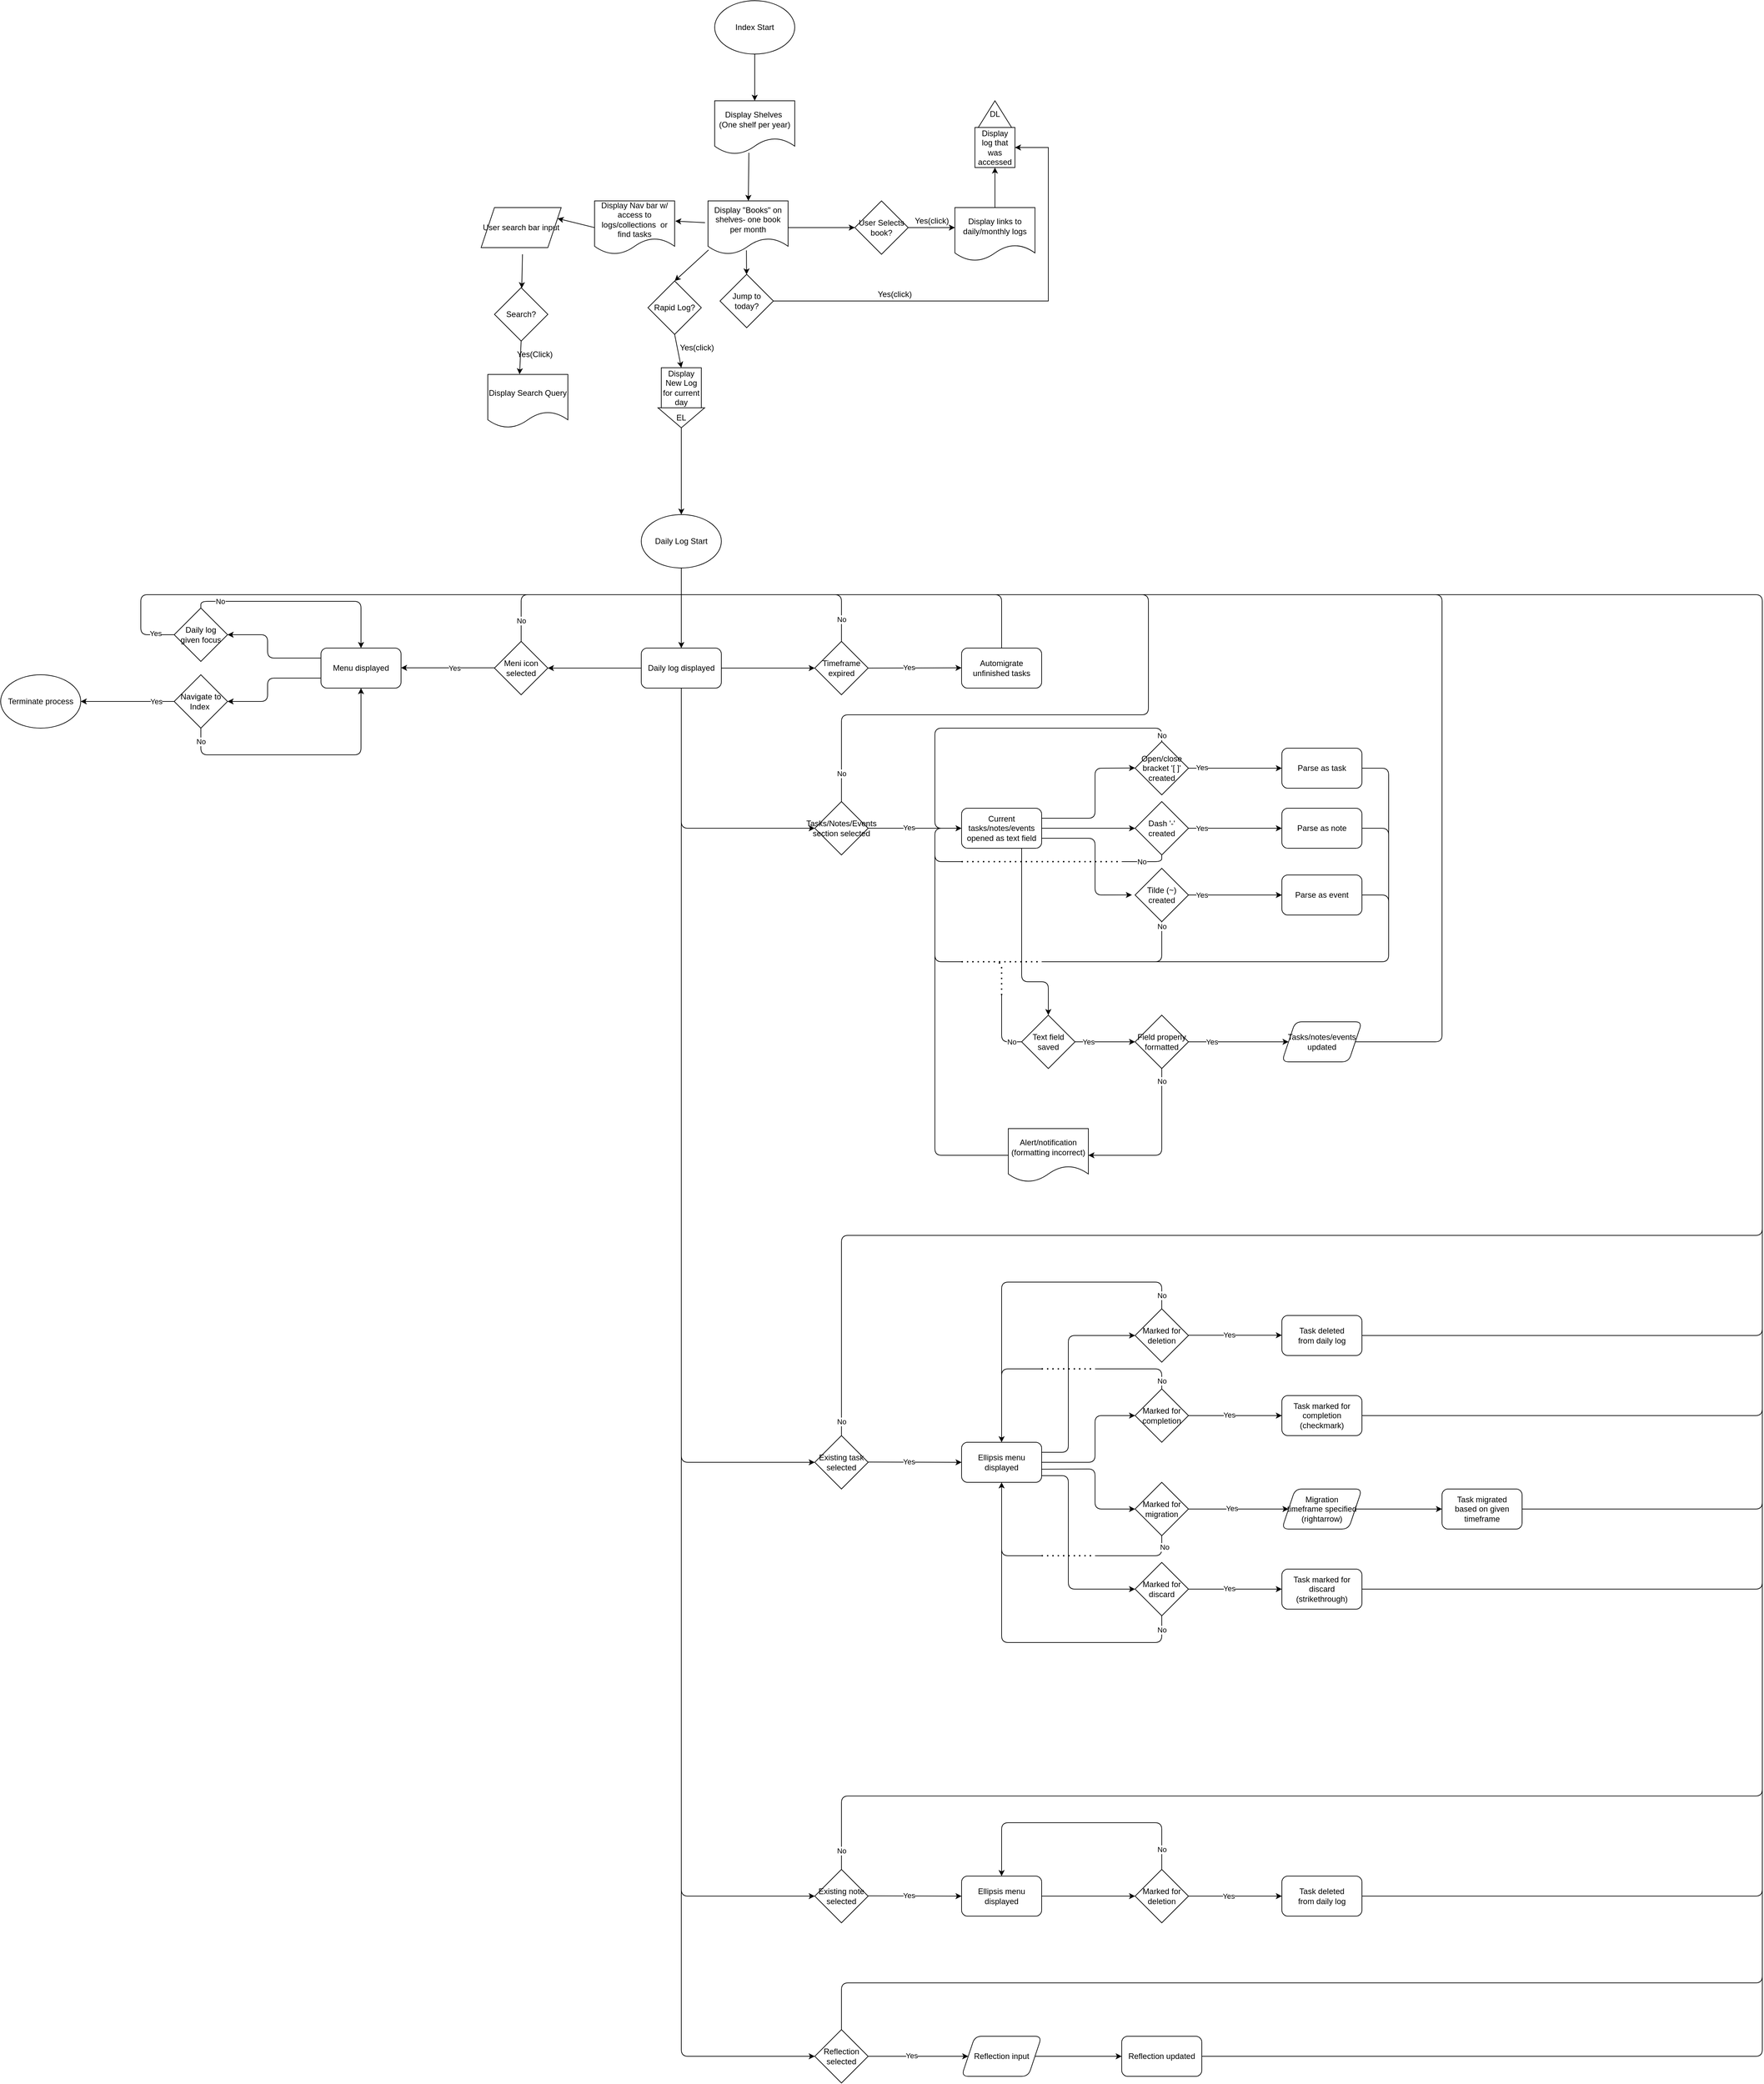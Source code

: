 <mxfile>
    <diagram id="u_htR7RuGnKRMirglS4_" name="Page-1">
        <mxGraphModel dx="7873" dy="5267" grid="1" gridSize="10" guides="1" tooltips="1" connect="0" arrows="1" fold="1" page="1" pageScale="1" pageWidth="850" pageHeight="1100" math="0" shadow="0">
            <root>
                <mxCell id="0"/>
                <mxCell id="1" parent="0"/>
                <mxCell id="2" value="Index Start" style="ellipse;whiteSpace=wrap;html=1;" vertex="1" parent="1">
                    <mxGeometry x="1150" y="170" width="120" height="80" as="geometry"/>
                </mxCell>
                <mxCell id="3" value="" style="endArrow=classic;html=1;exitX=0.5;exitY=1;exitDx=0;exitDy=0;" edge="1" parent="1" source="2" target="4">
                    <mxGeometry width="50" height="50" relative="1" as="geometry">
                        <mxPoint x="1170" y="460" as="sourcePoint"/>
                        <mxPoint x="1220" y="410" as="targetPoint"/>
                    </mxGeometry>
                </mxCell>
                <mxCell id="4" value="Display Shelves&amp;nbsp;&lt;br&gt;(One shelf per year)" style="shape=document;whiteSpace=wrap;html=1;boundedLbl=1;" vertex="1" parent="1">
                    <mxGeometry x="1150" y="320" width="120" height="80" as="geometry"/>
                </mxCell>
                <mxCell id="5" value="" style="endArrow=classic;html=1;exitX=0.427;exitY=0.973;exitDx=0;exitDy=0;exitPerimeter=0;" edge="1" parent="1" source="4" target="6">
                    <mxGeometry width="50" height="50" relative="1" as="geometry">
                        <mxPoint x="1170" y="450" as="sourcePoint"/>
                        <mxPoint x="1220" y="400" as="targetPoint"/>
                    </mxGeometry>
                </mxCell>
                <mxCell id="6" value="Display &quot;Books&quot; on shelves- one book per month" style="shape=document;whiteSpace=wrap;html=1;boundedLbl=1;" vertex="1" parent="1">
                    <mxGeometry x="1140" y="470" width="120" height="80" as="geometry"/>
                </mxCell>
                <mxCell id="7" value="User Selects book?" style="rhombus;whiteSpace=wrap;html=1;" vertex="1" parent="1">
                    <mxGeometry x="1360" y="470" width="80" height="80" as="geometry"/>
                </mxCell>
                <mxCell id="8" value="" style="endArrow=classic;html=1;exitX=1;exitY=0.5;exitDx=0;exitDy=0;entryX=0;entryY=0.5;entryDx=0;entryDy=0;" edge="1" parent="1" source="6" target="7">
                    <mxGeometry width="50" height="50" relative="1" as="geometry">
                        <mxPoint x="1170" y="440" as="sourcePoint"/>
                        <mxPoint x="1220" y="390" as="targetPoint"/>
                    </mxGeometry>
                </mxCell>
                <mxCell id="9" value="" style="endArrow=classic;html=1;exitX=1;exitY=0.5;exitDx=0;exitDy=0;" edge="1" parent="1" source="7">
                    <mxGeometry width="50" height="50" relative="1" as="geometry">
                        <mxPoint x="1170" y="430" as="sourcePoint"/>
                        <mxPoint x="1510.0" y="510" as="targetPoint"/>
                    </mxGeometry>
                </mxCell>
                <mxCell id="10" value="Yes(click)" style="text;html=1;align=center;verticalAlign=middle;resizable=0;points=[];autosize=1;" vertex="1" parent="1">
                    <mxGeometry x="1440" y="490" width="70" height="20" as="geometry"/>
                </mxCell>
                <mxCell id="11" value="Display links to daily/monthly logs" style="shape=document;whiteSpace=wrap;html=1;boundedLbl=1;" vertex="1" parent="1">
                    <mxGeometry x="1510" y="480" width="120" height="80" as="geometry"/>
                </mxCell>
                <mxCell id="12" value="" style="endArrow=classic;html=1;exitX=0.5;exitY=0;exitDx=0;exitDy=0;" edge="1" parent="1" source="11" target="13">
                    <mxGeometry width="50" height="50" relative="1" as="geometry">
                        <mxPoint x="1390" y="450" as="sourcePoint"/>
                        <mxPoint x="1570" y="380" as="targetPoint"/>
                    </mxGeometry>
                </mxCell>
                <mxCell id="13" value="Display log that was accessed" style="whiteSpace=wrap;html=1;aspect=fixed;" vertex="1" parent="1">
                    <mxGeometry x="1540" y="360" width="60" height="60" as="geometry"/>
                </mxCell>
                <mxCell id="14" value="DL" style="triangle;whiteSpace=wrap;html=1;direction=north;" vertex="1" parent="1">
                    <mxGeometry x="1545" y="320" width="50" height="40" as="geometry"/>
                </mxCell>
                <mxCell id="15" value="Display Nav bar w/ access to logs/collections&amp;nbsp; or find tasks" style="shape=document;whiteSpace=wrap;html=1;boundedLbl=1;" vertex="1" parent="1">
                    <mxGeometry x="970" y="470" width="120" height="80" as="geometry"/>
                </mxCell>
                <mxCell id="16" value="" style="endArrow=classic;html=1;entryX=1.007;entryY=0.378;entryDx=0;entryDy=0;entryPerimeter=0;exitX=-0.037;exitY=0.408;exitDx=0;exitDy=0;exitPerimeter=0;" edge="1" parent="1" source="6" target="15">
                    <mxGeometry width="50" height="50" relative="1" as="geometry">
                        <mxPoint x="1110" y="530" as="sourcePoint"/>
                        <mxPoint x="1160" y="480" as="targetPoint"/>
                    </mxGeometry>
                </mxCell>
                <mxCell id="17" value="Search?" style="rhombus;whiteSpace=wrap;html=1;" vertex="1" parent="1">
                    <mxGeometry x="820" y="600" width="80" height="80" as="geometry"/>
                </mxCell>
                <mxCell id="18" value="" style="endArrow=classic;html=1;entryX=1;entryY=0.25;entryDx=0;entryDy=0;exitX=0;exitY=0.5;exitDx=0;exitDy=0;" edge="1" parent="1" source="15" target="19">
                    <mxGeometry width="50" height="50" relative="1" as="geometry">
                        <mxPoint x="920" y="530" as="sourcePoint"/>
                        <mxPoint x="970" y="480" as="targetPoint"/>
                    </mxGeometry>
                </mxCell>
                <mxCell id="19" value="User search bar input" style="shape=parallelogram;perimeter=parallelogramPerimeter;whiteSpace=wrap;html=1;fixedSize=1;" vertex="1" parent="1">
                    <mxGeometry x="800" y="480" width="120" height="60" as="geometry"/>
                </mxCell>
                <mxCell id="20" value="" style="endArrow=classic;html=1;" edge="1" parent="1" target="17">
                    <mxGeometry width="50" height="50" relative="1" as="geometry">
                        <mxPoint x="862" y="550.0" as="sourcePoint"/>
                        <mxPoint x="890" y="430" as="targetPoint"/>
                    </mxGeometry>
                </mxCell>
                <mxCell id="21" value="Display Search Query" style="shape=document;whiteSpace=wrap;html=1;boundedLbl=1;" vertex="1" parent="1">
                    <mxGeometry x="810" y="730" width="120" height="80" as="geometry"/>
                </mxCell>
                <mxCell id="22" value="" style="endArrow=classic;html=1;exitX=0.5;exitY=1;exitDx=0;exitDy=0;entryX=0.397;entryY=-0.003;entryDx=0;entryDy=0;entryPerimeter=0;" edge="1" parent="1" source="17" target="21">
                    <mxGeometry width="50" height="50" relative="1" as="geometry">
                        <mxPoint x="1110" y="610" as="sourcePoint"/>
                        <mxPoint x="1160" y="560" as="targetPoint"/>
                    </mxGeometry>
                </mxCell>
                <mxCell id="23" value="Yes(Click)" style="text;html=1;align=center;verticalAlign=middle;resizable=0;points=[];autosize=1;" vertex="1" parent="1">
                    <mxGeometry x="845" y="690" width="70" height="20" as="geometry"/>
                </mxCell>
                <mxCell id="24" value="" style="endArrow=classic;html=1;exitX=0.48;exitY=0.927;exitDx=0;exitDy=0;exitPerimeter=0;" edge="1" parent="1" source="6" target="26">
                    <mxGeometry width="50" height="50" relative="1" as="geometry">
                        <mxPoint x="1110" y="610" as="sourcePoint"/>
                        <mxPoint x="1198" y="620" as="targetPoint"/>
                    </mxGeometry>
                </mxCell>
                <mxCell id="25" style="edgeStyle=orthogonalEdgeStyle;rounded=0;orthogonalLoop=1;jettySize=auto;html=1;exitX=1;exitY=0.5;exitDx=0;exitDy=0;entryX=1;entryY=0.5;entryDx=0;entryDy=0;" edge="1" parent="1" source="26" target="13">
                    <mxGeometry relative="1" as="geometry">
                        <mxPoint x="1660" y="410" as="targetPoint"/>
                        <Array as="points">
                            <mxPoint x="1650" y="620"/>
                            <mxPoint x="1650" y="390"/>
                        </Array>
                    </mxGeometry>
                </mxCell>
                <mxCell id="26" value="Jump to today?" style="rhombus;whiteSpace=wrap;html=1;" vertex="1" parent="1">
                    <mxGeometry x="1158" y="580" width="80" height="80" as="geometry"/>
                </mxCell>
                <mxCell id="27" value="Yes(click)" style="text;html=1;strokeColor=none;fillColor=none;align=center;verticalAlign=middle;whiteSpace=wrap;rounded=0;" vertex="1" parent="1">
                    <mxGeometry x="1400" y="600" width="40" height="20" as="geometry"/>
                </mxCell>
                <mxCell id="28" value="" style="endArrow=classic;html=1;exitX=0.007;exitY=0.919;exitDx=0;exitDy=0;exitPerimeter=0;entryX=0.5;entryY=0;entryDx=0;entryDy=0;" edge="1" parent="1" source="6" target="29">
                    <mxGeometry width="50" height="50" relative="1" as="geometry">
                        <mxPoint x="1360" y="620" as="sourcePoint"/>
                        <mxPoint x="1090" y="630" as="targetPoint"/>
                    </mxGeometry>
                </mxCell>
                <mxCell id="29" value="Rapid Log?" style="rhombus;whiteSpace=wrap;html=1;" vertex="1" parent="1">
                    <mxGeometry x="1050" y="590" width="80" height="80" as="geometry"/>
                </mxCell>
                <mxCell id="30" value="Display New Log for current day" style="whiteSpace=wrap;html=1;aspect=fixed;" vertex="1" parent="1">
                    <mxGeometry x="1070" y="720" width="60" height="60" as="geometry"/>
                </mxCell>
                <mxCell id="31" value="EL" style="triangle;whiteSpace=wrap;html=1;direction=south;" vertex="1" parent="1">
                    <mxGeometry x="1065" y="780" width="70" height="30" as="geometry"/>
                </mxCell>
                <mxCell id="32" value="" style="endArrow=classic;html=1;exitX=0.5;exitY=1;exitDx=0;exitDy=0;entryX=0.5;entryY=0;entryDx=0;entryDy=0;" edge="1" parent="1" source="29" target="30">
                    <mxGeometry width="50" height="50" relative="1" as="geometry">
                        <mxPoint x="1360" y="600" as="sourcePoint"/>
                        <mxPoint x="1410" y="550" as="targetPoint"/>
                    </mxGeometry>
                </mxCell>
                <mxCell id="33" value="Yes(click)" style="text;html=1;align=center;verticalAlign=middle;resizable=0;points=[];autosize=1;" vertex="1" parent="1">
                    <mxGeometry x="1088" y="680" width="70" height="20" as="geometry"/>
                </mxCell>
                <mxCell id="185" value="Daily Log Start" style="ellipse;whiteSpace=wrap;html=1;" vertex="1" parent="1">
                    <mxGeometry x="1040" y="940" width="120" height="80" as="geometry"/>
                </mxCell>
                <mxCell id="186" value="Daily log displayed" style="rounded=1;whiteSpace=wrap;html=1;" vertex="1" parent="1">
                    <mxGeometry x="1040" y="1140" width="120" height="60" as="geometry"/>
                </mxCell>
                <mxCell id="187" value="Automigrate unfinished tasks" style="rounded=1;whiteSpace=wrap;html=1;" vertex="1" parent="1">
                    <mxGeometry x="1520" y="1140" width="120" height="60" as="geometry"/>
                </mxCell>
                <mxCell id="188" value="" style="endArrow=classic;html=1;entryX=0;entryY=0.5;entryDx=0;entryDy=0;" edge="1" parent="1" target="194">
                    <mxGeometry width="50" height="50" relative="1" as="geometry">
                        <mxPoint x="1160" y="1170" as="sourcePoint"/>
                        <mxPoint x="1290.0" y="1170.0" as="targetPoint"/>
                    </mxGeometry>
                </mxCell>
                <mxCell id="189" value="" style="endArrow=classic;html=1;exitX=1;exitY=0.5;exitDx=0;exitDy=0;" edge="1" parent="1" source="194">
                    <mxGeometry width="50" height="50" relative="1" as="geometry">
                        <mxPoint x="1390" y="1169.66" as="sourcePoint"/>
                        <mxPoint x="1520" y="1169.66" as="targetPoint"/>
                    </mxGeometry>
                </mxCell>
                <mxCell id="190" value="Yes" style="edgeLabel;html=1;align=center;verticalAlign=middle;resizable=0;points=[];" vertex="1" connectable="0" parent="189">
                    <mxGeometry x="-0.138" y="1" relative="1" as="geometry">
                        <mxPoint as="offset"/>
                    </mxGeometry>
                </mxCell>
                <mxCell id="191" value="" style="endArrow=classic;html=1;exitX=0.5;exitY=1;exitDx=0;exitDy=0;entryX=0.5;entryY=0;entryDx=0;entryDy=0;" edge="1" parent="1" source="185" target="186">
                    <mxGeometry width="50" height="50" relative="1" as="geometry">
                        <mxPoint x="1070" y="1060" as="sourcePoint"/>
                        <mxPoint x="1200.0" y="1060.0" as="targetPoint"/>
                    </mxGeometry>
                </mxCell>
                <mxCell id="192" value="Current tasks/notes/events&lt;br&gt;opened as text field" style="rounded=1;whiteSpace=wrap;html=1;" vertex="1" parent="1">
                    <mxGeometry x="1520" y="1380" width="120" height="60" as="geometry"/>
                </mxCell>
                <mxCell id="193" value="Tasks/notes/events&lt;br&gt;updated" style="shape=parallelogram;perimeter=parallelogramPerimeter;whiteSpace=wrap;html=1;fixedSize=1;rounded=1;" vertex="1" parent="1">
                    <mxGeometry x="2000" y="1700" width="120" height="60" as="geometry"/>
                </mxCell>
                <mxCell id="194" value="Timeframe expired" style="rhombus;whiteSpace=wrap;html=1;rounded=0;" vertex="1" parent="1">
                    <mxGeometry x="1300" y="1130" width="80" height="80" as="geometry"/>
                </mxCell>
                <mxCell id="195" value="Tasks/Notes/Events&lt;br&gt;section selected" style="rhombus;whiteSpace=wrap;html=1;rounded=0;" vertex="1" parent="1">
                    <mxGeometry x="1300" y="1370" width="80" height="80" as="geometry"/>
                </mxCell>
                <mxCell id="196" value="" style="endArrow=classic;html=1;entryX=0;entryY=0.5;entryDx=0;entryDy=0;" edge="1" parent="1" target="195">
                    <mxGeometry width="50" height="50" relative="1" as="geometry">
                        <mxPoint x="1100" y="1200" as="sourcePoint"/>
                        <mxPoint x="1240.0" y="1280.0" as="targetPoint"/>
                        <Array as="points">
                            <mxPoint x="1100" y="1410"/>
                        </Array>
                    </mxGeometry>
                </mxCell>
                <mxCell id="197" value="" style="endArrow=classic;html=1;entryX=0;entryY=0.5;entryDx=0;entryDy=0;exitX=1;exitY=0.5;exitDx=0;exitDy=0;" edge="1" parent="1" source="195" target="192">
                    <mxGeometry width="50" height="50" relative="1" as="geometry">
                        <mxPoint x="1470" y="1300" as="sourcePoint"/>
                        <mxPoint x="1490" y="1360" as="targetPoint"/>
                    </mxGeometry>
                </mxCell>
                <mxCell id="198" value="Yes" style="edgeLabel;html=1;align=center;verticalAlign=middle;resizable=0;points=[];" vertex="1" connectable="0" parent="197">
                    <mxGeometry x="-0.138" y="1" relative="1" as="geometry">
                        <mxPoint as="offset"/>
                    </mxGeometry>
                </mxCell>
                <mxCell id="199" value="" style="endArrow=none;html=1;" edge="1" parent="1">
                    <mxGeometry width="50" height="50" relative="1" as="geometry">
                        <mxPoint x="1340" y="1370" as="sourcePoint"/>
                        <mxPoint x="1320" y="1060" as="targetPoint"/>
                        <Array as="points">
                            <mxPoint x="1340" y="1240"/>
                            <mxPoint x="1800" y="1240"/>
                            <mxPoint x="1800" y="1060"/>
                        </Array>
                    </mxGeometry>
                </mxCell>
                <mxCell id="200" value="No" style="edgeLabel;html=1;align=center;verticalAlign=middle;resizable=0;points=[];" vertex="1" connectable="0" parent="199">
                    <mxGeometry x="-0.932" y="1" relative="1" as="geometry">
                        <mxPoint x="1" as="offset"/>
                    </mxGeometry>
                </mxCell>
                <mxCell id="201" value="Meni icon selected" style="rhombus;whiteSpace=wrap;html=1;rounded=0;" vertex="1" parent="1">
                    <mxGeometry x="820" y="1130" width="80" height="80" as="geometry"/>
                </mxCell>
                <mxCell id="202" value="" style="endArrow=classic;html=1;entryX=1;entryY=0.5;entryDx=0;entryDy=0;exitX=0;exitY=0.5;exitDx=0;exitDy=0;" edge="1" parent="1" source="186" target="201">
                    <mxGeometry width="50" height="50" relative="1" as="geometry">
                        <mxPoint x="890" y="1230" as="sourcePoint"/>
                        <mxPoint x="1030.0" y="1230" as="targetPoint"/>
                    </mxGeometry>
                </mxCell>
                <mxCell id="203" value="" style="endArrow=none;html=1;entryX=0.5;entryY=0;entryDx=0;entryDy=0;" edge="1" parent="1" target="194">
                    <mxGeometry width="50" height="50" relative="1" as="geometry">
                        <mxPoint x="1100" y="1060" as="sourcePoint"/>
                        <mxPoint x="1240" y="1030" as="targetPoint"/>
                        <Array as="points">
                            <mxPoint x="1340" y="1060"/>
                        </Array>
                    </mxGeometry>
                </mxCell>
                <mxCell id="204" value="No" style="edgeLabel;html=1;align=center;verticalAlign=middle;resizable=0;points=[];" vertex="1" connectable="0" parent="203">
                    <mxGeometry x="0.788" y="2" relative="1" as="geometry">
                        <mxPoint x="-2" as="offset"/>
                    </mxGeometry>
                </mxCell>
                <mxCell id="205" value="" style="endArrow=none;html=1;exitX=0.5;exitY=0;exitDx=0;exitDy=0;" edge="1" parent="1" source="201">
                    <mxGeometry width="50" height="50" relative="1" as="geometry">
                        <mxPoint x="870" y="1110" as="sourcePoint"/>
                        <mxPoint x="1100" y="1060" as="targetPoint"/>
                        <Array as="points">
                            <mxPoint x="860" y="1060"/>
                        </Array>
                    </mxGeometry>
                </mxCell>
                <mxCell id="206" value="No" style="edgeLabel;html=1;align=center;verticalAlign=middle;resizable=0;points=[];" vertex="1" connectable="0" parent="205">
                    <mxGeometry x="-0.799" y="-1" relative="1" as="geometry">
                        <mxPoint x="-1" as="offset"/>
                    </mxGeometry>
                </mxCell>
                <mxCell id="207" value="" style="endArrow=classic;html=1;entryX=1;entryY=0.5;entryDx=0;entryDy=0;exitX=0;exitY=0.5;exitDx=0;exitDy=0;" edge="1" parent="1">
                    <mxGeometry width="50" height="50" relative="1" as="geometry">
                        <mxPoint x="820" y="1169.58" as="sourcePoint"/>
                        <mxPoint x="680" y="1169.58" as="targetPoint"/>
                    </mxGeometry>
                </mxCell>
                <mxCell id="208" value="Yes" style="edgeLabel;html=1;align=center;verticalAlign=middle;resizable=0;points=[];" vertex="1" connectable="0" parent="207">
                    <mxGeometry x="-0.146" y="2" relative="1" as="geometry">
                        <mxPoint y="-1.58" as="offset"/>
                    </mxGeometry>
                </mxCell>
                <mxCell id="209" value="Menu displayed" style="rounded=1;whiteSpace=wrap;html=1;" vertex="1" parent="1">
                    <mxGeometry x="560" y="1140" width="120" height="60" as="geometry"/>
                </mxCell>
                <mxCell id="210" value="" style="endArrow=none;html=1;exitX=0;exitY=0.5;exitDx=0;exitDy=0;" edge="1" parent="1" source="282">
                    <mxGeometry width="50" height="50" relative="1" as="geometry">
                        <mxPoint x="290" y="1100" as="sourcePoint"/>
                        <mxPoint x="870" y="1060" as="targetPoint"/>
                        <Array as="points">
                            <mxPoint x="290" y="1120"/>
                            <mxPoint x="290" y="1060"/>
                        </Array>
                    </mxGeometry>
                </mxCell>
                <mxCell id="211" value="Yes" style="edgeLabel;html=1;align=center;verticalAlign=middle;resizable=0;points=[];" vertex="1" connectable="0" parent="210">
                    <mxGeometry x="-0.919" y="-2" relative="1" as="geometry">
                        <mxPoint as="offset"/>
                    </mxGeometry>
                </mxCell>
                <mxCell id="212" value="Existing task&lt;br&gt;selected" style="rhombus;whiteSpace=wrap;html=1;rounded=0;" vertex="1" parent="1">
                    <mxGeometry x="1300" y="2320" width="80" height="80" as="geometry"/>
                </mxCell>
                <mxCell id="213" value="Ellipsis menu&lt;br&gt;displayed" style="rounded=1;whiteSpace=wrap;html=1;" vertex="1" parent="1">
                    <mxGeometry x="1520" y="2330" width="120" height="60" as="geometry"/>
                </mxCell>
                <mxCell id="214" value="Marked for completion" style="rhombus;whiteSpace=wrap;html=1;rounded=0;" vertex="1" parent="1">
                    <mxGeometry x="1780" y="2250" width="80" height="80" as="geometry"/>
                </mxCell>
                <mxCell id="215" value="" style="endArrow=classic;html=1;exitX=1;exitY=0.5;exitDx=0;exitDy=0;entryX=0;entryY=0.5;entryDx=0;entryDy=0;" edge="1" parent="1" target="213">
                    <mxGeometry width="50" height="50" relative="1" as="geometry">
                        <mxPoint x="1380" y="2359.58" as="sourcePoint"/>
                        <mxPoint x="1510" y="2360" as="targetPoint"/>
                    </mxGeometry>
                </mxCell>
                <mxCell id="216" value="Yes" style="edgeLabel;html=1;align=center;verticalAlign=middle;resizable=0;points=[];" vertex="1" connectable="0" parent="215">
                    <mxGeometry x="-0.138" y="1" relative="1" as="geometry">
                        <mxPoint as="offset"/>
                    </mxGeometry>
                </mxCell>
                <mxCell id="217" value="" style="endArrow=classic;html=1;entryX=0;entryY=0.5;entryDx=0;entryDy=0;" edge="1" parent="1" target="212">
                    <mxGeometry width="50" height="50" relative="1" as="geometry">
                        <mxPoint x="1100" y="1400" as="sourcePoint"/>
                        <mxPoint x="1270" y="2160" as="targetPoint"/>
                        <Array as="points">
                            <mxPoint x="1100" y="2360"/>
                        </Array>
                    </mxGeometry>
                </mxCell>
                <mxCell id="218" value="Marked for&lt;br&gt;deletion" style="rhombus;whiteSpace=wrap;html=1;rounded=0;" vertex="1" parent="1">
                    <mxGeometry x="1780" y="2130" width="80" height="80" as="geometry"/>
                </mxCell>
                <mxCell id="219" value="Marked for&lt;br&gt;migration" style="rhombus;whiteSpace=wrap;html=1;rounded=0;" vertex="1" parent="1">
                    <mxGeometry x="1780" y="2390" width="80" height="80" as="geometry"/>
                </mxCell>
                <mxCell id="220" value="Marked for discard" style="rhombus;whiteSpace=wrap;html=1;rounded=0;" vertex="1" parent="1">
                    <mxGeometry x="1780" y="2510" width="80" height="80" as="geometry"/>
                </mxCell>
                <mxCell id="221" value="" style="endArrow=classic;html=1;entryX=0;entryY=0.5;entryDx=0;entryDy=0;exitX=1;exitY=0.5;exitDx=0;exitDy=0;" edge="1" parent="1" source="213" target="214">
                    <mxGeometry width="50" height="50" relative="1" as="geometry">
                        <mxPoint x="1660" y="2330" as="sourcePoint"/>
                        <mxPoint x="1710" y="2280" as="targetPoint"/>
                        <Array as="points">
                            <mxPoint x="1720" y="2360"/>
                            <mxPoint x="1720" y="2290"/>
                        </Array>
                    </mxGeometry>
                </mxCell>
                <mxCell id="222" value="" style="endArrow=classic;html=1;entryX=0;entryY=0.5;entryDx=0;entryDy=0;exitX=1;exitY=0.25;exitDx=0;exitDy=0;" edge="1" parent="1" source="213" target="218">
                    <mxGeometry width="50" height="50" relative="1" as="geometry">
                        <mxPoint x="1680" y="2340" as="sourcePoint"/>
                        <mxPoint x="1780" y="2233" as="targetPoint"/>
                        <Array as="points">
                            <mxPoint x="1680" y="2345"/>
                            <mxPoint x="1680" y="2170"/>
                        </Array>
                    </mxGeometry>
                </mxCell>
                <mxCell id="223" value="" style="endArrow=classic;html=1;entryX=0;entryY=0.5;entryDx=0;entryDy=0;exitX=1;exitY=0.5;exitDx=0;exitDy=0;" edge="1" parent="1" target="220">
                    <mxGeometry width="50" height="50" relative="1" as="geometry">
                        <mxPoint x="1640" y="2380" as="sourcePoint"/>
                        <mxPoint x="1780" y="2310" as="targetPoint"/>
                        <Array as="points">
                            <mxPoint x="1680" y="2380"/>
                            <mxPoint x="1680" y="2550"/>
                        </Array>
                    </mxGeometry>
                </mxCell>
                <mxCell id="224" value="" style="endArrow=classic;html=1;entryX=0;entryY=0.5;entryDx=0;entryDy=0;exitX=0.996;exitY=0.673;exitDx=0;exitDy=0;exitPerimeter=0;" edge="1" parent="1" source="213" target="219">
                    <mxGeometry width="50" height="50" relative="1" as="geometry">
                        <mxPoint x="1650" y="2370" as="sourcePoint"/>
                        <mxPoint x="1790" y="2300" as="targetPoint"/>
                        <Array as="points">
                            <mxPoint x="1720" y="2370"/>
                            <mxPoint x="1720" y="2430"/>
                        </Array>
                    </mxGeometry>
                </mxCell>
                <mxCell id="225" value="Task deleted&lt;br&gt;from daily log" style="rounded=1;whiteSpace=wrap;html=1;" vertex="1" parent="1">
                    <mxGeometry x="2000" y="2140" width="120" height="60" as="geometry"/>
                </mxCell>
                <mxCell id="226" value="" style="endArrow=classic;html=1;entryX=0;entryY=0.5;entryDx=0;entryDy=0;exitX=1;exitY=0.5;exitDx=0;exitDy=0;" edge="1" parent="1">
                    <mxGeometry width="50" height="50" relative="1" as="geometry">
                        <mxPoint x="1860" y="2169.58" as="sourcePoint"/>
                        <mxPoint x="2000" y="2169.58" as="targetPoint"/>
                    </mxGeometry>
                </mxCell>
                <mxCell id="227" value="Yes" style="edgeLabel;html=1;align=center;verticalAlign=middle;resizable=0;points=[];" vertex="1" connectable="0" parent="226">
                    <mxGeometry x="-0.138" y="1" relative="1" as="geometry">
                        <mxPoint as="offset"/>
                    </mxGeometry>
                </mxCell>
                <mxCell id="228" value="Task marked for&lt;br&gt;completion (checkmark)" style="rounded=1;whiteSpace=wrap;html=1;" vertex="1" parent="1">
                    <mxGeometry x="2000" y="2260" width="120" height="60" as="geometry"/>
                </mxCell>
                <mxCell id="229" value="" style="endArrow=classic;html=1;entryX=0;entryY=0.5;entryDx=0;entryDy=0;exitX=1;exitY=0.5;exitDx=0;exitDy=0;" edge="1" parent="1" source="214" target="228">
                    <mxGeometry width="50" height="50" relative="1" as="geometry">
                        <mxPoint x="1850" y="2380" as="sourcePoint"/>
                        <mxPoint x="1990" y="2380" as="targetPoint"/>
                    </mxGeometry>
                </mxCell>
                <mxCell id="230" value="Yes" style="edgeLabel;html=1;align=center;verticalAlign=middle;resizable=0;points=[];" vertex="1" connectable="0" parent="229">
                    <mxGeometry x="-0.138" y="1" relative="1" as="geometry">
                        <mxPoint as="offset"/>
                    </mxGeometry>
                </mxCell>
                <mxCell id="231" value="Migration&lt;br&gt;timeframe specified&lt;br&gt;(rightarrow)" style="shape=parallelogram;perimeter=parallelogramPerimeter;whiteSpace=wrap;html=1;fixedSize=1;rounded=1;" vertex="1" parent="1">
                    <mxGeometry x="2000" y="2400" width="120" height="60" as="geometry"/>
                </mxCell>
                <mxCell id="232" value="Task migrated&lt;br&gt;based on given&lt;br&gt;timeframe" style="rounded=1;whiteSpace=wrap;html=1;" vertex="1" parent="1">
                    <mxGeometry x="2240" y="2400" width="120" height="60" as="geometry"/>
                </mxCell>
                <mxCell id="233" value="" style="endArrow=classic;html=1;entryX=0;entryY=0.5;entryDx=0;entryDy=0;exitX=1;exitY=0.5;exitDx=0;exitDy=0;" edge="1" parent="1" source="219" target="231">
                    <mxGeometry width="50" height="50" relative="1" as="geometry">
                        <mxPoint x="1860" y="2400" as="sourcePoint"/>
                        <mxPoint x="2000" y="2400" as="targetPoint"/>
                    </mxGeometry>
                </mxCell>
                <mxCell id="234" value="Yes" style="edgeLabel;html=1;align=center;verticalAlign=middle;resizable=0;points=[];" vertex="1" connectable="0" parent="233">
                    <mxGeometry x="-0.138" y="1" relative="1" as="geometry">
                        <mxPoint as="offset"/>
                    </mxGeometry>
                </mxCell>
                <mxCell id="235" value="" style="endArrow=classic;html=1;entryX=0;entryY=0.5;entryDx=0;entryDy=0;" edge="1" parent="1" source="231" target="232">
                    <mxGeometry width="50" height="50" relative="1" as="geometry">
                        <mxPoint x="2140" y="2385" as="sourcePoint"/>
                        <mxPoint x="2190" y="2335" as="targetPoint"/>
                    </mxGeometry>
                </mxCell>
                <mxCell id="236" value="Task marked for&lt;br&gt;discard (strikethrough)" style="rounded=1;whiteSpace=wrap;html=1;" vertex="1" parent="1">
                    <mxGeometry x="2000" y="2520" width="120" height="60" as="geometry"/>
                </mxCell>
                <mxCell id="237" value="" style="endArrow=classic;html=1;entryX=0;entryY=0.5;entryDx=0;entryDy=0;exitX=1;exitY=0.5;exitDx=0;exitDy=0;" edge="1" parent="1" source="220" target="236">
                    <mxGeometry width="50" height="50" relative="1" as="geometry">
                        <mxPoint x="1820" y="2520" as="sourcePoint"/>
                        <mxPoint x="1970" y="2520" as="targetPoint"/>
                    </mxGeometry>
                </mxCell>
                <mxCell id="238" value="Yes" style="edgeLabel;html=1;align=center;verticalAlign=middle;resizable=0;points=[];" vertex="1" connectable="0" parent="237">
                    <mxGeometry x="-0.138" y="1" relative="1" as="geometry">
                        <mxPoint as="offset"/>
                    </mxGeometry>
                </mxCell>
                <mxCell id="239" value="" style="endArrow=none;html=1;exitX=1;exitY=0.5;exitDx=0;exitDy=0;" edge="1" parent="1" source="236">
                    <mxGeometry width="50" height="50" relative="1" as="geometry">
                        <mxPoint x="2170" y="2530" as="sourcePoint"/>
                        <mxPoint x="1790" y="1060" as="targetPoint"/>
                        <Array as="points">
                            <mxPoint x="2720" y="2550"/>
                            <mxPoint x="2720" y="1060"/>
                        </Array>
                    </mxGeometry>
                </mxCell>
                <mxCell id="240" value="" style="endArrow=none;html=1;exitX=1;exitY=0.5;exitDx=0;exitDy=0;" edge="1" parent="1" source="232">
                    <mxGeometry width="50" height="50" relative="1" as="geometry">
                        <mxPoint x="2400" y="2420" as="sourcePoint"/>
                        <mxPoint x="2720" y="2390" as="targetPoint"/>
                        <Array as="points">
                            <mxPoint x="2720" y="2430"/>
                        </Array>
                    </mxGeometry>
                </mxCell>
                <mxCell id="241" value="" style="endArrow=none;html=1;exitX=1;exitY=0.5;exitDx=0;exitDy=0;" edge="1" parent="1" source="228">
                    <mxGeometry width="50" height="50" relative="1" as="geometry">
                        <mxPoint x="2360.0" y="2290" as="sourcePoint"/>
                        <mxPoint x="2720" y="2250" as="targetPoint"/>
                        <Array as="points">
                            <mxPoint x="2720" y="2290"/>
                        </Array>
                    </mxGeometry>
                </mxCell>
                <mxCell id="242" value="" style="endArrow=none;html=1;exitX=1;exitY=0.5;exitDx=0;exitDy=0;" edge="1" parent="1" source="225">
                    <mxGeometry width="50" height="50" relative="1" as="geometry">
                        <mxPoint x="2360.0" y="2170" as="sourcePoint"/>
                        <mxPoint x="2720" y="2130" as="targetPoint"/>
                        <Array as="points">
                            <mxPoint x="2720" y="2170"/>
                        </Array>
                    </mxGeometry>
                </mxCell>
                <mxCell id="243" value="" style="endArrow=none;html=1;entryX=0.5;entryY=0;entryDx=0;entryDy=0;" edge="1" parent="1" target="214">
                    <mxGeometry width="50" height="50" relative="1" as="geometry">
                        <mxPoint x="1720" y="2220" as="sourcePoint"/>
                        <mxPoint x="1770" y="2220" as="targetPoint"/>
                        <Array as="points">
                            <mxPoint x="1820" y="2220"/>
                        </Array>
                    </mxGeometry>
                </mxCell>
                <mxCell id="244" value="No" style="edgeLabel;html=1;align=center;verticalAlign=middle;resizable=0;points=[];" vertex="1" connectable="0" parent="243">
                    <mxGeometry x="0.818" y="1" relative="1" as="geometry">
                        <mxPoint x="-1" as="offset"/>
                    </mxGeometry>
                </mxCell>
                <mxCell id="245" value="" style="endArrow=none;dashed=1;html=1;dashPattern=1 3;strokeWidth=2;" edge="1" parent="1">
                    <mxGeometry width="50" height="50" relative="1" as="geometry">
                        <mxPoint x="1640" y="2220" as="sourcePoint"/>
                        <mxPoint x="1720" y="2220" as="targetPoint"/>
                    </mxGeometry>
                </mxCell>
                <mxCell id="246" value="" style="endArrow=none;html=1;" edge="1" parent="1">
                    <mxGeometry width="50" height="50" relative="1" as="geometry">
                        <mxPoint x="1580" y="2260" as="sourcePoint"/>
                        <mxPoint x="1640" y="2220" as="targetPoint"/>
                        <Array as="points">
                            <mxPoint x="1580" y="2220"/>
                        </Array>
                    </mxGeometry>
                </mxCell>
                <mxCell id="247" value="" style="endArrow=classic;html=1;exitX=0.5;exitY=0;exitDx=0;exitDy=0;entryX=0.5;entryY=0;entryDx=0;entryDy=0;" edge="1" parent="1" source="218" target="213">
                    <mxGeometry width="50" height="50" relative="1" as="geometry">
                        <mxPoint x="1620" y="2120" as="sourcePoint"/>
                        <mxPoint x="1670" y="2070" as="targetPoint"/>
                        <Array as="points">
                            <mxPoint x="1820" y="2090"/>
                            <mxPoint x="1580" y="2090"/>
                        </Array>
                    </mxGeometry>
                </mxCell>
                <mxCell id="248" value="No" style="edgeLabel;html=1;align=center;verticalAlign=middle;resizable=0;points=[];" vertex="1" connectable="0" parent="247">
                    <mxGeometry x="-0.94" relative="1" as="geometry">
                        <mxPoint y="-4.57" as="offset"/>
                    </mxGeometry>
                </mxCell>
                <mxCell id="249" value="" style="endArrow=classic;html=1;exitX=0.5;exitY=1;exitDx=0;exitDy=0;entryX=0.5;entryY=1;entryDx=0;entryDy=0;" edge="1" parent="1" source="220" target="213">
                    <mxGeometry width="50" height="50" relative="1" as="geometry">
                        <mxPoint x="1820" y="2660" as="sourcePoint"/>
                        <mxPoint x="1580" y="2860" as="targetPoint"/>
                        <Array as="points">
                            <mxPoint x="1820" y="2630"/>
                            <mxPoint x="1580" y="2630"/>
                        </Array>
                    </mxGeometry>
                </mxCell>
                <mxCell id="250" value="No" style="edgeLabel;html=1;align=center;verticalAlign=middle;resizable=0;points=[];" vertex="1" connectable="0" parent="249">
                    <mxGeometry x="-0.922" y="-2" relative="1" as="geometry">
                        <mxPoint x="2" as="offset"/>
                    </mxGeometry>
                </mxCell>
                <mxCell id="251" value="" style="endArrow=none;html=1;" edge="1" parent="1">
                    <mxGeometry width="50" height="50" relative="1" as="geometry">
                        <mxPoint x="1580" y="2470" as="sourcePoint"/>
                        <mxPoint x="1640" y="2500" as="targetPoint"/>
                        <Array as="points">
                            <mxPoint x="1580" y="2500"/>
                        </Array>
                    </mxGeometry>
                </mxCell>
                <mxCell id="252" value="" style="endArrow=none;html=1;entryX=0.5;entryY=1;entryDx=0;entryDy=0;" edge="1" parent="1" target="219">
                    <mxGeometry width="50" height="50" relative="1" as="geometry">
                        <mxPoint x="1720" y="2500" as="sourcePoint"/>
                        <mxPoint x="1810" y="2510" as="targetPoint"/>
                        <Array as="points">
                            <mxPoint x="1820" y="2500"/>
                        </Array>
                    </mxGeometry>
                </mxCell>
                <mxCell id="253" value="No" style="edgeLabel;html=1;align=center;verticalAlign=middle;resizable=0;points=[];" vertex="1" connectable="0" parent="252">
                    <mxGeometry x="0.794" y="-2" relative="1" as="geometry">
                        <mxPoint x="2" y="3.43" as="offset"/>
                    </mxGeometry>
                </mxCell>
                <mxCell id="254" value="" style="endArrow=none;dashed=1;html=1;dashPattern=1 3;strokeWidth=2;" edge="1" parent="1">
                    <mxGeometry width="50" height="50" relative="1" as="geometry">
                        <mxPoint x="1640" y="2500" as="sourcePoint"/>
                        <mxPoint x="1720" y="2500" as="targetPoint"/>
                    </mxGeometry>
                </mxCell>
                <mxCell id="255" value="Existing note selected" style="rhombus;whiteSpace=wrap;html=1;rounded=0;" vertex="1" parent="1">
                    <mxGeometry x="1300" y="2970" width="80" height="80" as="geometry"/>
                </mxCell>
                <mxCell id="256" value="Ellipsis menu&lt;br&gt;displayed" style="rounded=1;whiteSpace=wrap;html=1;" vertex="1" parent="1">
                    <mxGeometry x="1520" y="2980" width="120" height="60" as="geometry"/>
                </mxCell>
                <mxCell id="257" value="" style="endArrow=classic;html=1;exitX=1;exitY=0.5;exitDx=0;exitDy=0;entryX=0;entryY=0.5;entryDx=0;entryDy=0;" edge="1" parent="1" target="256">
                    <mxGeometry width="50" height="50" relative="1" as="geometry">
                        <mxPoint x="1380" y="3009.58" as="sourcePoint"/>
                        <mxPoint x="1510" y="3010" as="targetPoint"/>
                    </mxGeometry>
                </mxCell>
                <mxCell id="258" value="Yes" style="edgeLabel;html=1;align=center;verticalAlign=middle;resizable=0;points=[];" vertex="1" connectable="0" parent="257">
                    <mxGeometry x="-0.138" y="1" relative="1" as="geometry">
                        <mxPoint as="offset"/>
                    </mxGeometry>
                </mxCell>
                <mxCell id="259" value="Marked for&lt;br&gt;deletion" style="rhombus;whiteSpace=wrap;html=1;rounded=0;" vertex="1" parent="1">
                    <mxGeometry x="1780" y="2970" width="80" height="80" as="geometry"/>
                </mxCell>
                <mxCell id="260" value="" style="endArrow=classic;html=1;entryX=0;entryY=0.5;entryDx=0;entryDy=0;exitX=1;exitY=0.5;exitDx=0;exitDy=0;" edge="1" parent="1" source="256" target="259">
                    <mxGeometry width="50" height="50" relative="1" as="geometry">
                        <mxPoint x="1660" y="3010" as="sourcePoint"/>
                        <mxPoint x="1780" y="2883" as="targetPoint"/>
                        <Array as="points"/>
                    </mxGeometry>
                </mxCell>
                <mxCell id="261" value="Task deleted&lt;br&gt;from daily log" style="rounded=1;whiteSpace=wrap;html=1;" vertex="1" parent="1">
                    <mxGeometry x="2000" y="2980" width="120" height="60" as="geometry"/>
                </mxCell>
                <mxCell id="262" value="" style="endArrow=classic;html=1;entryX=0;entryY=0.5;entryDx=0;entryDy=0;exitX=1;exitY=0.5;exitDx=0;exitDy=0;" edge="1" parent="1" source="259" target="261">
                    <mxGeometry width="50" height="50" relative="1" as="geometry">
                        <mxPoint x="1780" y="3000" as="sourcePoint"/>
                        <mxPoint x="1920" y="3000" as="targetPoint"/>
                    </mxGeometry>
                </mxCell>
                <mxCell id="263" value="Yes" style="edgeLabel;html=1;align=center;verticalAlign=middle;resizable=0;points=[];" vertex="1" connectable="0" parent="262">
                    <mxGeometry x="-0.055" relative="1" as="geometry">
                        <mxPoint x="-5.83" as="offset"/>
                    </mxGeometry>
                </mxCell>
                <mxCell id="264" value="" style="endArrow=classic;html=1;entryX=0;entryY=0.5;entryDx=0;entryDy=0;" edge="1" parent="1" target="255">
                    <mxGeometry width="50" height="50" relative="1" as="geometry">
                        <mxPoint x="1100" y="2340" as="sourcePoint"/>
                        <mxPoint x="1300" y="2820" as="targetPoint"/>
                        <Array as="points">
                            <mxPoint x="1100" y="3010"/>
                        </Array>
                    </mxGeometry>
                </mxCell>
                <mxCell id="265" value="" style="endArrow=none;html=1;exitX=0.5;exitY=0;exitDx=0;exitDy=0;" edge="1" parent="1" source="212">
                    <mxGeometry width="50" height="50" relative="1" as="geometry">
                        <mxPoint x="1480" y="2130" as="sourcePoint"/>
                        <mxPoint x="2720" y="1980" as="targetPoint"/>
                        <Array as="points">
                            <mxPoint x="1340" y="2020"/>
                            <mxPoint x="2720" y="2020"/>
                        </Array>
                    </mxGeometry>
                </mxCell>
                <mxCell id="266" value="No" style="edgeLabel;html=1;align=center;verticalAlign=middle;resizable=0;points=[];" vertex="1" connectable="0" parent="265">
                    <mxGeometry x="-0.975" y="-1" relative="1" as="geometry">
                        <mxPoint x="-1" as="offset"/>
                    </mxGeometry>
                </mxCell>
                <mxCell id="267" value="" style="endArrow=classic;html=1;exitX=0.5;exitY=0;exitDx=0;exitDy=0;entryX=0.5;entryY=0;entryDx=0;entryDy=0;" edge="1" parent="1" source="259" target="256">
                    <mxGeometry width="50" height="50" relative="1" as="geometry">
                        <mxPoint x="1830" y="2880" as="sourcePoint"/>
                        <mxPoint x="1580" y="2910" as="targetPoint"/>
                        <Array as="points">
                            <mxPoint x="1820" y="2900"/>
                            <mxPoint x="1580" y="2900"/>
                        </Array>
                    </mxGeometry>
                </mxCell>
                <mxCell id="268" value="No" style="edgeLabel;html=1;align=center;verticalAlign=middle;resizable=0;points=[];" vertex="1" connectable="0" parent="267">
                    <mxGeometry x="-0.055" relative="1" as="geometry">
                        <mxPoint x="114.17" y="40" as="offset"/>
                    </mxGeometry>
                </mxCell>
                <mxCell id="269" value="" style="endArrow=none;html=1;exitX=1;exitY=0.5;exitDx=0;exitDy=0;" edge="1" parent="1" source="261">
                    <mxGeometry width="50" height="50" relative="1" as="geometry">
                        <mxPoint x="2220" y="3020" as="sourcePoint"/>
                        <mxPoint x="2720" y="2540" as="targetPoint"/>
                        <Array as="points">
                            <mxPoint x="2720" y="3010"/>
                        </Array>
                    </mxGeometry>
                </mxCell>
                <mxCell id="270" value="" style="endArrow=none;html=1;exitX=0.5;exitY=0;exitDx=0;exitDy=0;" edge="1" parent="1" source="255">
                    <mxGeometry width="50" height="50" relative="1" as="geometry">
                        <mxPoint x="1660" y="2720" as="sourcePoint"/>
                        <mxPoint x="2720" y="2820" as="targetPoint"/>
                        <Array as="points">
                            <mxPoint x="1340" y="2860"/>
                            <mxPoint x="2720" y="2860"/>
                        </Array>
                    </mxGeometry>
                </mxCell>
                <mxCell id="271" value="No" style="edgeLabel;html=1;align=center;verticalAlign=middle;resizable=0;points=[];" vertex="1" connectable="0" parent="270">
                    <mxGeometry x="-0.963" y="1" relative="1" as="geometry">
                        <mxPoint x="1" as="offset"/>
                    </mxGeometry>
                </mxCell>
                <mxCell id="272" value="Reflection&lt;br&gt;selected" style="rhombus;whiteSpace=wrap;html=1;rounded=0;" vertex="1" parent="1">
                    <mxGeometry x="1300" y="3210" width="80" height="80" as="geometry"/>
                </mxCell>
                <mxCell id="273" value="Reflection input" style="shape=parallelogram;perimeter=parallelogramPerimeter;whiteSpace=wrap;html=1;fixedSize=1;rounded=1;" vertex="1" parent="1">
                    <mxGeometry x="1520" y="3220" width="120" height="60" as="geometry"/>
                </mxCell>
                <mxCell id="274" value="" style="endArrow=classic;html=1;exitX=1;exitY=0.5;exitDx=0;exitDy=0;entryX=0;entryY=0.5;entryDx=0;entryDy=0;" edge="1" parent="1" source="272" target="273">
                    <mxGeometry width="50" height="50" relative="1" as="geometry">
                        <mxPoint x="1380" y="3190" as="sourcePoint"/>
                        <mxPoint x="1520" y="3190.42" as="targetPoint"/>
                    </mxGeometry>
                </mxCell>
                <mxCell id="275" value="Yes" style="edgeLabel;html=1;align=center;verticalAlign=middle;resizable=0;points=[];" vertex="1" connectable="0" parent="274">
                    <mxGeometry x="-0.138" y="1" relative="1" as="geometry">
                        <mxPoint as="offset"/>
                    </mxGeometry>
                </mxCell>
                <mxCell id="276" value="Reflection updated" style="rounded=1;whiteSpace=wrap;html=1;" vertex="1" parent="1">
                    <mxGeometry x="1760" y="3220" width="120" height="60" as="geometry"/>
                </mxCell>
                <mxCell id="277" value="" style="endArrow=classic;html=1;entryX=0;entryY=0.5;entryDx=0;entryDy=0;" edge="1" parent="1" target="272">
                    <mxGeometry width="50" height="50" relative="1" as="geometry">
                        <mxPoint x="1100" y="2980" as="sourcePoint"/>
                        <mxPoint x="1120" y="3230" as="targetPoint"/>
                        <Array as="points">
                            <mxPoint x="1100" y="3250"/>
                        </Array>
                    </mxGeometry>
                </mxCell>
                <mxCell id="278" value="" style="endArrow=classic;html=1;entryX=0;entryY=0.5;entryDx=0;entryDy=0;exitX=1;exitY=0.5;exitDx=0;exitDy=0;" edge="1" parent="1" source="273" target="276">
                    <mxGeometry width="50" height="50" relative="1" as="geometry">
                        <mxPoint x="1650" y="3310" as="sourcePoint"/>
                        <mxPoint x="1700" y="3260" as="targetPoint"/>
                    </mxGeometry>
                </mxCell>
                <mxCell id="279" value="" style="endArrow=none;html=1;exitX=1;exitY=0.5;exitDx=0;exitDy=0;" edge="1" parent="1" source="276">
                    <mxGeometry width="50" height="50" relative="1" as="geometry">
                        <mxPoint x="1980" y="3250" as="sourcePoint"/>
                        <mxPoint x="2720" y="2980" as="targetPoint"/>
                        <Array as="points">
                            <mxPoint x="2720" y="3250"/>
                        </Array>
                    </mxGeometry>
                </mxCell>
                <mxCell id="280" value="" style="endArrow=none;html=1;exitX=0.5;exitY=0;exitDx=0;exitDy=0;" edge="1" parent="1" source="272">
                    <mxGeometry width="50" height="50" relative="1" as="geometry">
                        <mxPoint x="1350" y="3170" as="sourcePoint"/>
                        <mxPoint x="2720" y="3100" as="targetPoint"/>
                        <Array as="points">
                            <mxPoint x="1340" y="3140"/>
                            <mxPoint x="2720" y="3140"/>
                        </Array>
                    </mxGeometry>
                </mxCell>
                <mxCell id="281" value="" style="endArrow=none;html=1;entryX=0.5;entryY=0;entryDx=0;entryDy=0;" edge="1" parent="1" target="187">
                    <mxGeometry width="50" height="50" relative="1" as="geometry">
                        <mxPoint x="1500" y="1060" as="sourcePoint"/>
                        <mxPoint x="1530" y="1080" as="targetPoint"/>
                        <Array as="points">
                            <mxPoint x="1580" y="1060"/>
                        </Array>
                    </mxGeometry>
                </mxCell>
                <mxCell id="282" value="Daily log given focus" style="rhombus;whiteSpace=wrap;html=1;rounded=0;" vertex="1" parent="1">
                    <mxGeometry x="340" y="1080" width="80" height="80" as="geometry"/>
                </mxCell>
                <mxCell id="283" value="" style="endArrow=classic;html=1;entryX=1;entryY=0.5;entryDx=0;entryDy=0;exitX=0;exitY=0.25;exitDx=0;exitDy=0;" edge="1" parent="1" source="209" target="282">
                    <mxGeometry width="50" height="50" relative="1" as="geometry">
                        <mxPoint x="500" y="1240" as="sourcePoint"/>
                        <mxPoint x="360" y="1240" as="targetPoint"/>
                        <Array as="points">
                            <mxPoint x="480" y="1155"/>
                            <mxPoint x="480" y="1120"/>
                        </Array>
                    </mxGeometry>
                </mxCell>
                <mxCell id="284" value="Navigate to Index&amp;nbsp;" style="rhombus;whiteSpace=wrap;html=1;rounded=0;" vertex="1" parent="1">
                    <mxGeometry x="340" y="1180" width="80" height="80" as="geometry"/>
                </mxCell>
                <mxCell id="285" value="" style="endArrow=classic;html=1;entryX=1;entryY=0.5;entryDx=0;entryDy=0;exitX=0;exitY=0.75;exitDx=0;exitDy=0;" edge="1" parent="1" source="209" target="284">
                    <mxGeometry width="50" height="50" relative="1" as="geometry">
                        <mxPoint x="570" y="1255" as="sourcePoint"/>
                        <mxPoint x="430" y="1230" as="targetPoint"/>
                        <Array as="points">
                            <mxPoint x="480" y="1185"/>
                            <mxPoint x="480" y="1220"/>
                        </Array>
                    </mxGeometry>
                </mxCell>
                <mxCell id="286" value="" style="endArrow=classic;html=1;exitX=0;exitY=0.5;exitDx=0;exitDy=0;" edge="1" parent="1" source="284">
                    <mxGeometry width="50" height="50" relative="1" as="geometry">
                        <mxPoint x="240" y="1210" as="sourcePoint"/>
                        <mxPoint x="200" y="1220" as="targetPoint"/>
                    </mxGeometry>
                </mxCell>
                <mxCell id="287" value="Yes" style="edgeLabel;html=1;align=center;verticalAlign=middle;resizable=0;points=[];" vertex="1" connectable="0" parent="286">
                    <mxGeometry x="-0.609" relative="1" as="geometry">
                        <mxPoint as="offset"/>
                    </mxGeometry>
                </mxCell>
                <mxCell id="288" value="Terminate process" style="ellipse;whiteSpace=wrap;html=1;rounded=0;" vertex="1" parent="1">
                    <mxGeometry x="80" y="1180" width="120" height="80" as="geometry"/>
                </mxCell>
                <mxCell id="289" value="" style="endArrow=classic;html=1;entryX=0.5;entryY=1;entryDx=0;entryDy=0;exitX=0.5;exitY=1;exitDx=0;exitDy=0;" edge="1" parent="1" source="284" target="209">
                    <mxGeometry width="50" height="50" relative="1" as="geometry">
                        <mxPoint x="420" y="1310" as="sourcePoint"/>
                        <mxPoint x="470" y="1260" as="targetPoint"/>
                        <Array as="points">
                            <mxPoint x="380" y="1300"/>
                            <mxPoint x="620" y="1300"/>
                        </Array>
                    </mxGeometry>
                </mxCell>
                <mxCell id="290" value="No" style="edgeLabel;html=1;align=center;verticalAlign=middle;resizable=0;points=[];" vertex="1" connectable="0" parent="289">
                    <mxGeometry x="-0.916" y="1" relative="1" as="geometry">
                        <mxPoint x="-1" y="4" as="offset"/>
                    </mxGeometry>
                </mxCell>
                <mxCell id="291" value="" style="endArrow=classic;html=1;entryX=0.5;entryY=0;entryDx=0;entryDy=0;exitX=0.5;exitY=0;exitDx=0;exitDy=0;" edge="1" parent="1" source="282" target="209">
                    <mxGeometry width="50" height="50" relative="1" as="geometry">
                        <mxPoint x="500" y="1130" as="sourcePoint"/>
                        <mxPoint x="550" y="1080" as="targetPoint"/>
                        <Array as="points">
                            <mxPoint x="380" y="1070"/>
                            <mxPoint x="620" y="1070"/>
                        </Array>
                    </mxGeometry>
                </mxCell>
                <mxCell id="292" value="No" style="edgeLabel;html=1;align=center;verticalAlign=middle;resizable=0;points=[];" vertex="1" connectable="0" parent="291">
                    <mxGeometry x="-0.758" y="-1" relative="1" as="geometry">
                        <mxPoint y="-1" as="offset"/>
                    </mxGeometry>
                </mxCell>
                <mxCell id="293" value="Dash '-' created" style="rhombus;whiteSpace=wrap;html=1;rounded=0;" vertex="1" parent="1">
                    <mxGeometry x="1780" y="1370" width="80" height="80" as="geometry"/>
                </mxCell>
                <mxCell id="294" value="Open/close bracket '[ ]' created" style="rhombus;whiteSpace=wrap;html=1;rounded=0;" vertex="1" parent="1">
                    <mxGeometry x="1780" y="1280" width="80" height="80" as="geometry"/>
                </mxCell>
                <mxCell id="295" value="Tilde (~) created" style="rhombus;whiteSpace=wrap;html=1;rounded=0;" vertex="1" parent="1">
                    <mxGeometry x="1780" y="1470" width="80" height="80" as="geometry"/>
                </mxCell>
                <mxCell id="296" value="" style="endArrow=classic;html=1;entryX=0;entryY=0.5;entryDx=0;entryDy=0;exitX=1;exitY=0.5;exitDx=0;exitDy=0;" edge="1" parent="1" source="192" target="293">
                    <mxGeometry width="50" height="50" relative="1" as="geometry">
                        <mxPoint x="1610" y="1360" as="sourcePoint"/>
                        <mxPoint x="1660" y="1310" as="targetPoint"/>
                    </mxGeometry>
                </mxCell>
                <mxCell id="297" value="" style="endArrow=classic;html=1;entryX=0;entryY=0.5;entryDx=0;entryDy=0;exitX=1;exitY=0.25;exitDx=0;exitDy=0;" edge="1" parent="1" source="192">
                    <mxGeometry width="50" height="50" relative="1" as="geometry">
                        <mxPoint x="1640" y="1319.66" as="sourcePoint"/>
                        <mxPoint x="1780" y="1319.66" as="targetPoint"/>
                        <Array as="points">
                            <mxPoint x="1720" y="1395"/>
                            <mxPoint x="1720" y="1320"/>
                        </Array>
                    </mxGeometry>
                </mxCell>
                <mxCell id="298" value="" style="endArrow=classic;html=1;entryX=-0.059;entryY=0.499;entryDx=0;entryDy=0;entryPerimeter=0;exitX=1;exitY=0.75;exitDx=0;exitDy=0;" edge="1" parent="1" source="192" target="295">
                    <mxGeometry width="50" height="50" relative="1" as="geometry">
                        <mxPoint x="1650" y="1510" as="sourcePoint"/>
                        <mxPoint x="1700" y="1460" as="targetPoint"/>
                        <Array as="points">
                            <mxPoint x="1720" y="1425"/>
                            <mxPoint x="1720" y="1510"/>
                        </Array>
                    </mxGeometry>
                </mxCell>
                <mxCell id="299" value="Parse as task" style="rounded=1;whiteSpace=wrap;html=1;" vertex="1" parent="1">
                    <mxGeometry x="2000" y="1290" width="120" height="60" as="geometry"/>
                </mxCell>
                <mxCell id="300" value="Parse as note" style="rounded=1;whiteSpace=wrap;html=1;" vertex="1" parent="1">
                    <mxGeometry x="2000" y="1380" width="120" height="60" as="geometry"/>
                </mxCell>
                <mxCell id="301" value="Parse as event" style="rounded=1;whiteSpace=wrap;html=1;" vertex="1" parent="1">
                    <mxGeometry x="2000" y="1480" width="120" height="60" as="geometry"/>
                </mxCell>
                <mxCell id="302" value="" style="endArrow=classic;html=1;entryX=0;entryY=0.5;entryDx=0;entryDy=0;exitX=1;exitY=0.5;exitDx=0;exitDy=0;" edge="1" parent="1" source="294" target="299">
                    <mxGeometry width="50" height="50" relative="1" as="geometry">
                        <mxPoint x="1870" y="1350" as="sourcePoint"/>
                        <mxPoint x="1920" y="1300" as="targetPoint"/>
                    </mxGeometry>
                </mxCell>
                <mxCell id="303" value="Yes" style="edgeLabel;html=1;align=center;verticalAlign=middle;resizable=0;points=[];" vertex="1" connectable="0" parent="302">
                    <mxGeometry x="-0.542" y="1" relative="1" as="geometry">
                        <mxPoint x="-12" as="offset"/>
                    </mxGeometry>
                </mxCell>
                <mxCell id="304" value="" style="endArrow=classic;html=1;entryX=0;entryY=0.5;entryDx=0;entryDy=0;exitX=1;exitY=0.5;exitDx=0;exitDy=0;" edge="1" parent="1" source="293" target="300">
                    <mxGeometry width="50" height="50" relative="1" as="geometry">
                        <mxPoint x="1890" y="1390" as="sourcePoint"/>
                        <mxPoint x="1940" y="1340" as="targetPoint"/>
                    </mxGeometry>
                </mxCell>
                <mxCell id="305" value="Yes" style="edgeLabel;html=1;align=center;verticalAlign=middle;resizable=0;points=[];" vertex="1" connectable="0" parent="304">
                    <mxGeometry x="-0.718" y="-1" relative="1" as="geometry">
                        <mxPoint y="-1" as="offset"/>
                    </mxGeometry>
                </mxCell>
                <mxCell id="306" value="" style="endArrow=classic;html=1;entryX=0;entryY=0.5;entryDx=0;entryDy=0;exitX=1;exitY=0.5;exitDx=0;exitDy=0;" edge="1" parent="1" source="295" target="301">
                    <mxGeometry width="50" height="50" relative="1" as="geometry">
                        <mxPoint x="1890" y="1500" as="sourcePoint"/>
                        <mxPoint x="1940" y="1450" as="targetPoint"/>
                    </mxGeometry>
                </mxCell>
                <mxCell id="307" value="Yes" style="edgeLabel;html=1;align=center;verticalAlign=middle;resizable=0;points=[];" vertex="1" connectable="0" parent="306">
                    <mxGeometry x="-0.726" y="1" relative="1" as="geometry">
                        <mxPoint x="0.57" y="1" as="offset"/>
                    </mxGeometry>
                </mxCell>
                <mxCell id="308" value="Field properly&lt;br&gt;formatted" style="rhombus;whiteSpace=wrap;html=1;rounded=0;" vertex="1" parent="1">
                    <mxGeometry x="1780" y="1690" width="80" height="80" as="geometry"/>
                </mxCell>
                <mxCell id="309" value="" style="endArrow=none;html=1;entryX=0.5;entryY=1;entryDx=0;entryDy=0;" edge="1" parent="1" target="293">
                    <mxGeometry width="50" height="50" relative="1" as="geometry">
                        <mxPoint x="1760" y="1460" as="sourcePoint"/>
                        <mxPoint x="1700" y="1460" as="targetPoint"/>
                        <Array as="points">
                            <mxPoint x="1820" y="1460"/>
                        </Array>
                    </mxGeometry>
                </mxCell>
                <mxCell id="310" value="No" style="edgeLabel;html=1;align=center;verticalAlign=middle;resizable=0;points=[];" vertex="1" connectable="0" parent="309">
                    <mxGeometry x="-0.282" y="3" relative="1" as="geometry">
                        <mxPoint x="4.86" y="3" as="offset"/>
                    </mxGeometry>
                </mxCell>
                <mxCell id="311" value="" style="endArrow=none;dashed=1;html=1;dashPattern=1 3;strokeWidth=2;" edge="1" parent="1">
                    <mxGeometry width="50" height="50" relative="1" as="geometry">
                        <mxPoint x="1520" y="1460" as="sourcePoint"/>
                        <mxPoint x="1760" y="1460" as="targetPoint"/>
                    </mxGeometry>
                </mxCell>
                <mxCell id="312" value="" style="endArrow=none;html=1;" edge="1" parent="1">
                    <mxGeometry width="50" height="50" relative="1" as="geometry">
                        <mxPoint x="1500" y="1410" as="sourcePoint"/>
                        <mxPoint x="1520" y="1460" as="targetPoint"/>
                        <Array as="points">
                            <mxPoint x="1480" y="1410"/>
                            <mxPoint x="1480" y="1460"/>
                        </Array>
                    </mxGeometry>
                </mxCell>
                <mxCell id="313" value="" style="endArrow=none;html=1;entryX=0.5;entryY=1;entryDx=0;entryDy=0;" edge="1" parent="1" target="295">
                    <mxGeometry width="50" height="50" relative="1" as="geometry">
                        <mxPoint x="1640" y="1610" as="sourcePoint"/>
                        <mxPoint x="1830" y="1600" as="targetPoint"/>
                        <Array as="points">
                            <mxPoint x="1820" y="1610"/>
                        </Array>
                    </mxGeometry>
                </mxCell>
                <mxCell id="314" value="No" style="edgeLabel;html=1;align=center;verticalAlign=middle;resizable=0;points=[];" vertex="1" connectable="0" parent="313">
                    <mxGeometry x="0.946" y="1" relative="1" as="geometry">
                        <mxPoint x="1" as="offset"/>
                    </mxGeometry>
                </mxCell>
                <mxCell id="315" value="" style="endArrow=none;html=1;entryX=0.5;entryY=0;entryDx=0;entryDy=0;" edge="1" parent="1" target="294">
                    <mxGeometry width="50" height="50" relative="1" as="geometry">
                        <mxPoint x="1500" y="1410" as="sourcePoint"/>
                        <mxPoint x="1570" y="1290" as="targetPoint"/>
                        <Array as="points">
                            <mxPoint x="1480" y="1410"/>
                            <mxPoint x="1480" y="1260"/>
                            <mxPoint x="1820" y="1260"/>
                        </Array>
                    </mxGeometry>
                </mxCell>
                <mxCell id="316" value="No" style="edgeLabel;html=1;align=center;verticalAlign=middle;resizable=0;points=[];" vertex="1" connectable="0" parent="315">
                    <mxGeometry x="0.967" relative="1" as="geometry">
                        <mxPoint y="-1.17" as="offset"/>
                    </mxGeometry>
                </mxCell>
                <mxCell id="317" value="" style="endArrow=none;dashed=1;html=1;dashPattern=1 3;strokeWidth=2;" edge="1" parent="1">
                    <mxGeometry width="50" height="50" relative="1" as="geometry">
                        <mxPoint x="1520" y="1610" as="sourcePoint"/>
                        <mxPoint x="1640" y="1610" as="targetPoint"/>
                    </mxGeometry>
                </mxCell>
                <mxCell id="318" value="" style="endArrow=none;html=1;" edge="1" parent="1">
                    <mxGeometry width="50" height="50" relative="1" as="geometry">
                        <mxPoint x="1480" y="1450" as="sourcePoint"/>
                        <mxPoint x="1520" y="1610" as="targetPoint"/>
                        <Array as="points">
                            <mxPoint x="1480" y="1610"/>
                        </Array>
                    </mxGeometry>
                </mxCell>
                <mxCell id="319" value="" style="endArrow=none;html=1;entryX=1;entryY=0.5;entryDx=0;entryDy=0;" edge="1" parent="1" target="301">
                    <mxGeometry width="50" height="50" relative="1" as="geometry">
                        <mxPoint x="1800" y="1610" as="sourcePoint"/>
                        <mxPoint x="2160" y="1370" as="targetPoint"/>
                        <Array as="points">
                            <mxPoint x="2160" y="1610"/>
                            <mxPoint x="2160" y="1510"/>
                        </Array>
                    </mxGeometry>
                </mxCell>
                <mxCell id="320" value="" style="endArrow=none;html=1;entryX=1;entryY=0.5;entryDx=0;entryDy=0;" edge="1" parent="1" target="300">
                    <mxGeometry width="50" height="50" relative="1" as="geometry">
                        <mxPoint x="2160" y="1520" as="sourcePoint"/>
                        <mxPoint x="2210" y="1430" as="targetPoint"/>
                        <Array as="points">
                            <mxPoint x="2160" y="1410"/>
                        </Array>
                    </mxGeometry>
                </mxCell>
                <mxCell id="321" value="" style="endArrow=none;html=1;entryX=1;entryY=0.5;entryDx=0;entryDy=0;" edge="1" parent="1" target="299">
                    <mxGeometry width="50" height="50" relative="1" as="geometry">
                        <mxPoint x="2160" y="1430" as="sourcePoint"/>
                        <mxPoint x="2200" y="1340" as="targetPoint"/>
                        <Array as="points">
                            <mxPoint x="2160" y="1320"/>
                        </Array>
                    </mxGeometry>
                </mxCell>
                <mxCell id="322" value="Text field saved" style="rhombus;whiteSpace=wrap;html=1;rounded=0;" vertex="1" parent="1">
                    <mxGeometry x="1610" y="1690" width="80" height="80" as="geometry"/>
                </mxCell>
                <mxCell id="323" value="" style="endArrow=classic;html=1;exitX=0.75;exitY=1;exitDx=0;exitDy=0;entryX=0.5;entryY=0;entryDx=0;entryDy=0;" edge="1" parent="1" source="192" target="322">
                    <mxGeometry width="50" height="50" relative="1" as="geometry">
                        <mxPoint x="1780" y="1670" as="sourcePoint"/>
                        <mxPoint x="1630" y="1710" as="targetPoint"/>
                        <Array as="points">
                            <mxPoint x="1610" y="1640"/>
                            <mxPoint x="1650" y="1640"/>
                        </Array>
                    </mxGeometry>
                </mxCell>
                <mxCell id="324" value="" style="endArrow=none;html=1;exitX=0;exitY=0.5;exitDx=0;exitDy=0;" edge="1" parent="1" source="322">
                    <mxGeometry width="50" height="50" relative="1" as="geometry">
                        <mxPoint x="1600" y="1800" as="sourcePoint"/>
                        <mxPoint x="1580" y="1660" as="targetPoint"/>
                        <Array as="points">
                            <mxPoint x="1580" y="1730"/>
                        </Array>
                    </mxGeometry>
                </mxCell>
                <mxCell id="325" value="No" style="edgeLabel;html=1;align=center;verticalAlign=middle;resizable=0;points=[];" vertex="1" connectable="0" parent="324">
                    <mxGeometry x="-0.703" relative="1" as="geometry">
                        <mxPoint as="offset"/>
                    </mxGeometry>
                </mxCell>
                <mxCell id="326" value="" style="endArrow=none;dashed=1;html=1;dashPattern=1 3;strokeWidth=2;" edge="1" parent="1">
                    <mxGeometry width="50" height="50" relative="1" as="geometry">
                        <mxPoint x="1580" y="1660" as="sourcePoint"/>
                        <mxPoint x="1560" y="1610" as="targetPoint"/>
                        <Array as="points">
                            <mxPoint x="1580" y="1610"/>
                        </Array>
                    </mxGeometry>
                </mxCell>
                <mxCell id="327" value="" style="endArrow=none;html=1;exitX=1;exitY=0.5;exitDx=0;exitDy=0;" edge="1" parent="1" source="193">
                    <mxGeometry width="50" height="50" relative="1" as="geometry">
                        <mxPoint x="2170" y="1690" as="sourcePoint"/>
                        <mxPoint x="2220" y="1060" as="targetPoint"/>
                        <Array as="points">
                            <mxPoint x="2240" y="1730"/>
                            <mxPoint x="2240" y="1060"/>
                        </Array>
                    </mxGeometry>
                </mxCell>
                <mxCell id="328" value="" style="endArrow=classic;html=1;entryX=0;entryY=0.5;entryDx=0;entryDy=0;exitX=1;exitY=0.5;exitDx=0;exitDy=0;" edge="1" parent="1" source="322" target="308">
                    <mxGeometry width="50" height="50" relative="1" as="geometry">
                        <mxPoint x="1500" y="1850" as="sourcePoint"/>
                        <mxPoint x="1550" y="1800" as="targetPoint"/>
                    </mxGeometry>
                </mxCell>
                <mxCell id="329" value="Yes" style="edgeLabel;html=1;align=center;verticalAlign=middle;resizable=0;points=[];" vertex="1" connectable="0" parent="328">
                    <mxGeometry x="-0.515" y="1" relative="1" as="geometry">
                        <mxPoint x="-2.07" y="1" as="offset"/>
                    </mxGeometry>
                </mxCell>
                <mxCell id="330" value="" style="endArrow=classic;html=1;exitX=1;exitY=0.5;exitDx=0;exitDy=0;" edge="1" parent="1" source="308" target="193">
                    <mxGeometry width="50" height="50" relative="1" as="geometry">
                        <mxPoint x="1880" y="1729.66" as="sourcePoint"/>
                        <mxPoint x="1970" y="1729.66" as="targetPoint"/>
                    </mxGeometry>
                </mxCell>
                <mxCell id="331" value="Yes" style="edgeLabel;html=1;align=center;verticalAlign=middle;resizable=0;points=[];" vertex="1" connectable="0" parent="330">
                    <mxGeometry x="-0.515" y="1" relative="1" as="geometry">
                        <mxPoint x="-2.07" y="1" as="offset"/>
                    </mxGeometry>
                </mxCell>
                <mxCell id="332" value="Alert/notification (formatting incorrect)" style="shape=document;whiteSpace=wrap;html=1;boundedLbl=1;" vertex="1" parent="1">
                    <mxGeometry x="1590" y="1860" width="120" height="80" as="geometry"/>
                </mxCell>
                <mxCell id="333" value="" style="endArrow=classic;html=1;exitX=0.5;exitY=1;exitDx=0;exitDy=0;entryX=1;entryY=0.5;entryDx=0;entryDy=0;" edge="1" parent="1" source="308" target="332">
                    <mxGeometry width="50" height="50" relative="1" as="geometry">
                        <mxPoint x="1770" y="1930" as="sourcePoint"/>
                        <mxPoint x="1820" y="1880" as="targetPoint"/>
                        <Array as="points">
                            <mxPoint x="1820" y="1900"/>
                        </Array>
                    </mxGeometry>
                </mxCell>
                <mxCell id="334" value="No" style="edgeLabel;html=1;align=center;verticalAlign=middle;resizable=0;points=[];" vertex="1" connectable="0" parent="333">
                    <mxGeometry x="-0.84" y="1" relative="1" as="geometry">
                        <mxPoint x="-1" as="offset"/>
                    </mxGeometry>
                </mxCell>
                <mxCell id="335" value="" style="endArrow=none;html=1;exitX=0;exitY=0.5;exitDx=0;exitDy=0;" edge="1" parent="1" source="332">
                    <mxGeometry width="50" height="50" relative="1" as="geometry">
                        <mxPoint x="1450" y="1790" as="sourcePoint"/>
                        <mxPoint x="1480" y="1600" as="targetPoint"/>
                        <Array as="points">
                            <mxPoint x="1480" y="1900"/>
                        </Array>
                    </mxGeometry>
                </mxCell>
                <mxCell id="336" value="" style="endArrow=classic;html=1;exitX=1;exitY=0.5;exitDx=0;exitDy=0;" edge="1" parent="1" source="31" target="185">
                    <mxGeometry width="50" height="50" relative="1" as="geometry">
                        <mxPoint x="1110" y="820" as="sourcePoint"/>
                        <mxPoint x="1160" y="770" as="targetPoint"/>
                    </mxGeometry>
                </mxCell>
            </root>
        </mxGraphModel>
    </diagram>
</mxfile>